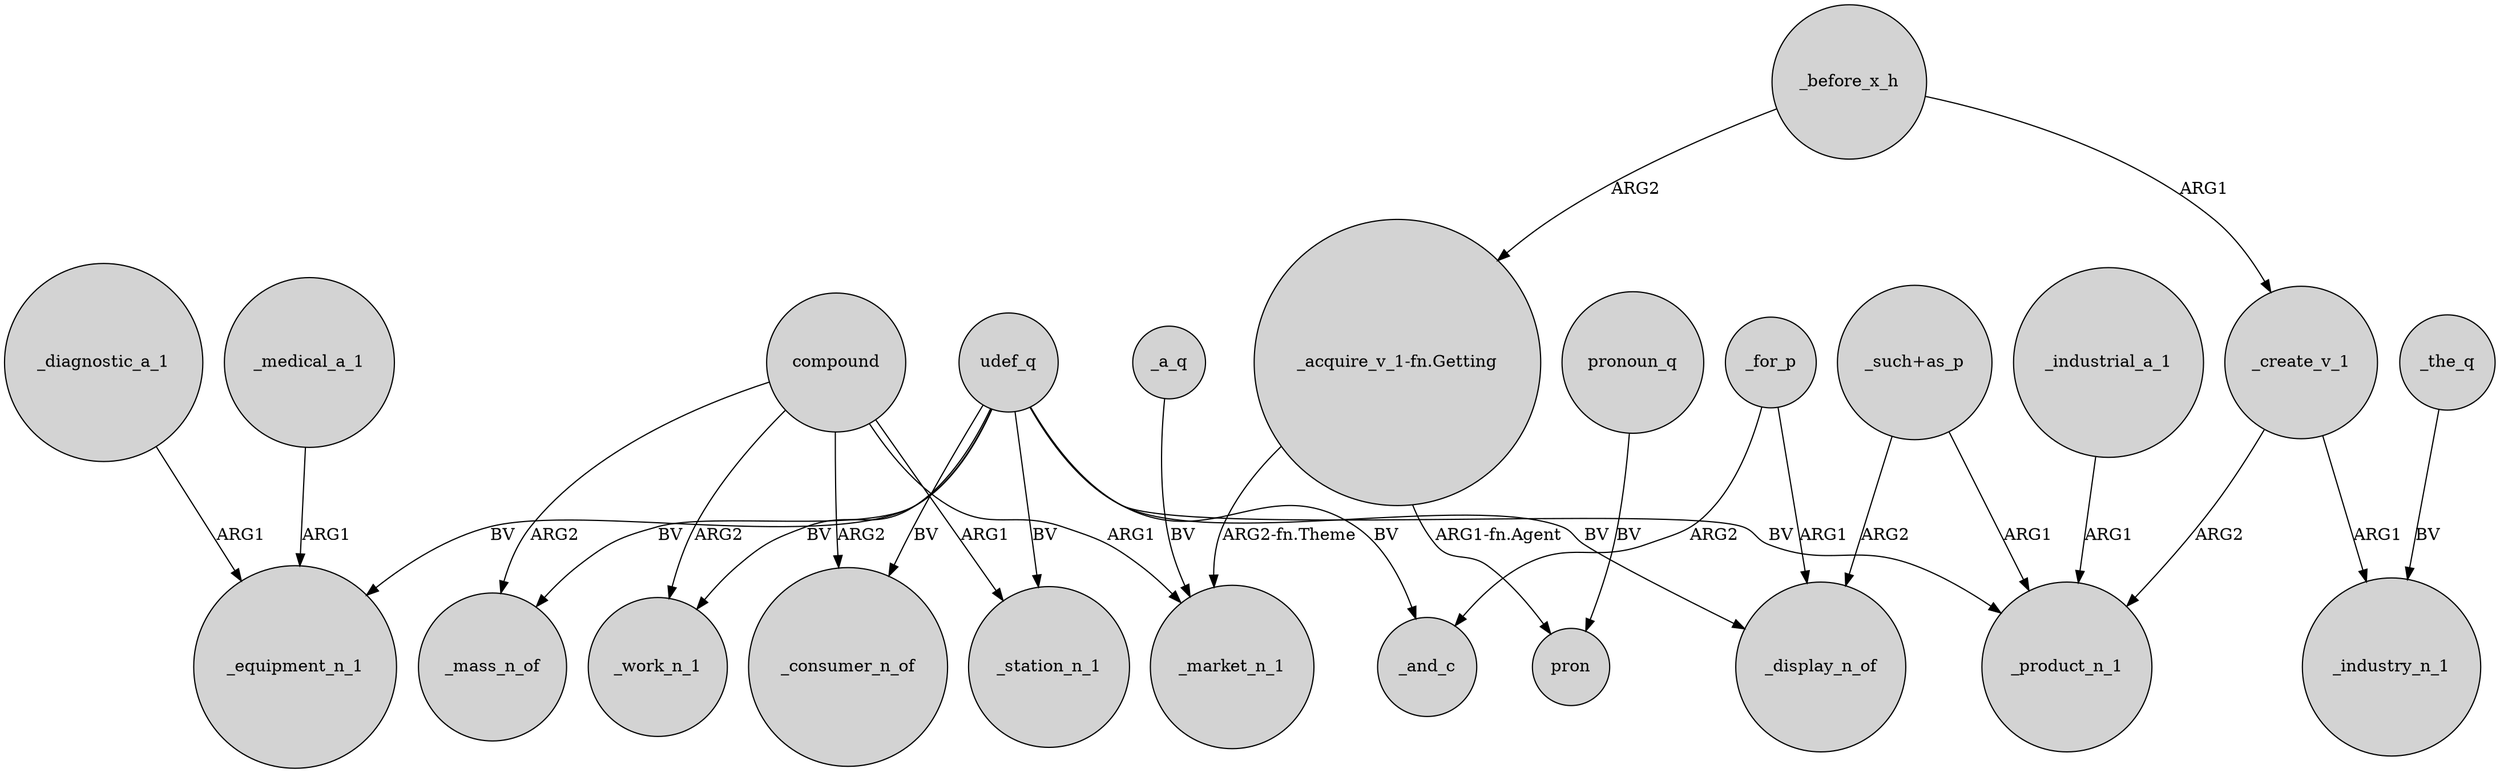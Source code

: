 digraph {
	node [shape=circle style=filled]
	udef_q -> _equipment_n_1 [label=BV]
	"_acquire_v_1-fn.Getting" -> _market_n_1 [label="ARG2-fn.Theme"]
	_create_v_1 -> _industry_n_1 [label=ARG1]
	udef_q -> _mass_n_of [label=BV]
	compound -> _work_n_1 [label=ARG2]
	_for_p -> _and_c [label=ARG2]
	udef_q -> _display_n_of [label=BV]
	_the_q -> _industry_n_1 [label=BV]
	_industrial_a_1 -> _product_n_1 [label=ARG1]
	"_acquire_v_1-fn.Getting" -> pron [label="ARG1-fn.Agent"]
	compound -> _mass_n_of [label=ARG2]
	pronoun_q -> pron [label=BV]
	compound -> _station_n_1 [label=ARG1]
	_diagnostic_a_1 -> _equipment_n_1 [label=ARG1]
	_medical_a_1 -> _equipment_n_1 [label=ARG1]
	_for_p -> _display_n_of [label=ARG1]
	udef_q -> _consumer_n_of [label=BV]
	"_such+as_p" -> _product_n_1 [label=ARG1]
	_before_x_h -> _create_v_1 [label=ARG1]
	_a_q -> _market_n_1 [label=BV]
	udef_q -> _station_n_1 [label=BV]
	_before_x_h -> "_acquire_v_1-fn.Getting" [label=ARG2]
	udef_q -> _product_n_1 [label=BV]
	compound -> _consumer_n_of [label=ARG2]
	_create_v_1 -> _product_n_1 [label=ARG2]
	compound -> _market_n_1 [label=ARG1]
	"_such+as_p" -> _display_n_of [label=ARG2]
	udef_q -> _and_c [label=BV]
	udef_q -> _work_n_1 [label=BV]
}
